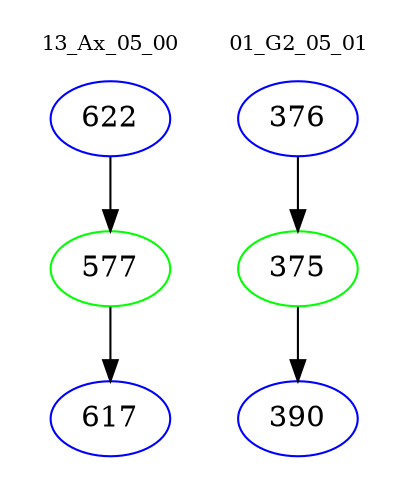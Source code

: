 digraph{
subgraph cluster_0 {
color = white
label = "13_Ax_05_00";
fontsize=10;
T0_622 [label="622", color="blue"]
T0_622 -> T0_577 [color="black"]
T0_577 [label="577", color="green"]
T0_577 -> T0_617 [color="black"]
T0_617 [label="617", color="blue"]
}
subgraph cluster_1 {
color = white
label = "01_G2_05_01";
fontsize=10;
T1_376 [label="376", color="blue"]
T1_376 -> T1_375 [color="black"]
T1_375 [label="375", color="green"]
T1_375 -> T1_390 [color="black"]
T1_390 [label="390", color="blue"]
}
}
